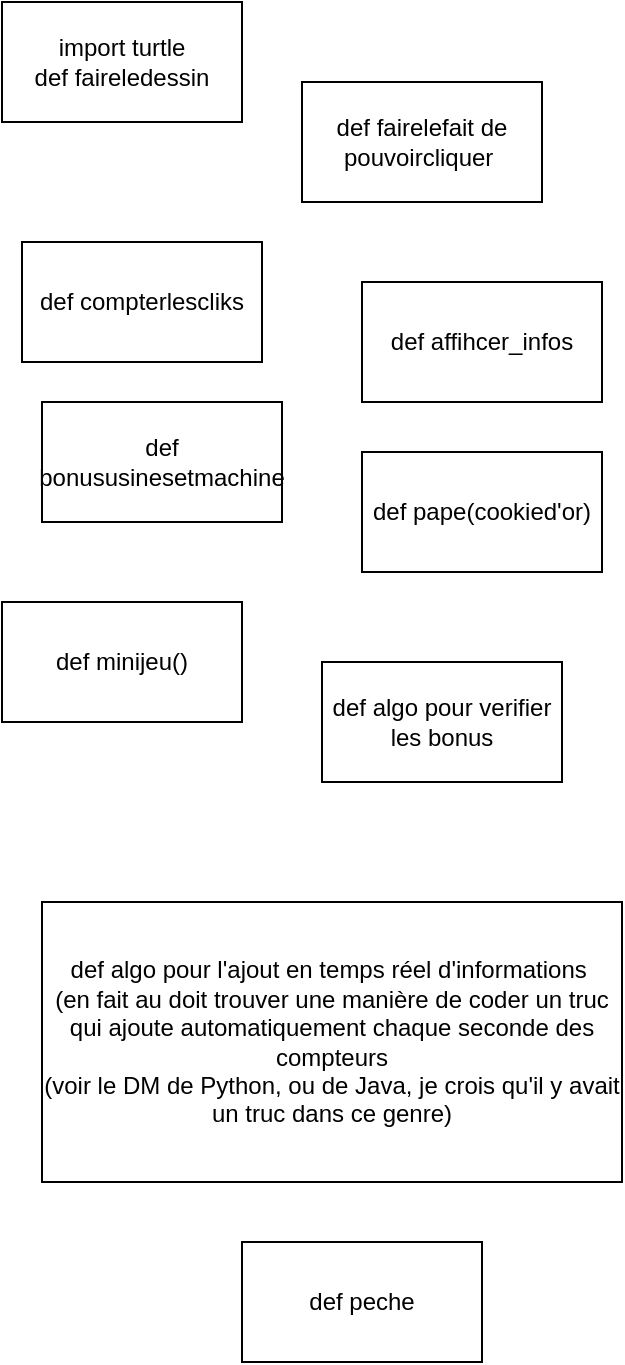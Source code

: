 <mxfile version="18.0.1" type="device"><diagram id="4DmP3uRHjDo5PI44tusF" name="Page-1"><mxGraphModel dx="169" dy="253" grid="1" gridSize="10" guides="1" tooltips="1" connect="1" arrows="1" fold="1" page="1" pageScale="1" pageWidth="827" pageHeight="1169" math="0" shadow="0"><root><mxCell id="0"/><mxCell id="1" parent="0"/><mxCell id="VDarO3oMRcT9wj4pMSPn-1" value="import turtle&lt;br&gt;def faireledessin" style="rounded=0;whiteSpace=wrap;html=1;" vertex="1" parent="1"><mxGeometry x="30" y="300" width="120" height="60" as="geometry"/></mxCell><mxCell id="VDarO3oMRcT9wj4pMSPn-2" value="def fairelefait de pouvoircliquer&amp;nbsp;" style="rounded=0;whiteSpace=wrap;html=1;" vertex="1" parent="1"><mxGeometry x="180" y="340" width="120" height="60" as="geometry"/></mxCell><mxCell id="VDarO3oMRcT9wj4pMSPn-3" value="def compterlescliks" style="rounded=0;whiteSpace=wrap;html=1;" vertex="1" parent="1"><mxGeometry x="40" y="420" width="120" height="60" as="geometry"/></mxCell><mxCell id="VDarO3oMRcT9wj4pMSPn-4" value="def affihcer_infos" style="rounded=0;whiteSpace=wrap;html=1;" vertex="1" parent="1"><mxGeometry x="210" y="440" width="120" height="60" as="geometry"/></mxCell><mxCell id="VDarO3oMRcT9wj4pMSPn-5" value="def bonususinesetmachine" style="rounded=0;whiteSpace=wrap;html=1;" vertex="1" parent="1"><mxGeometry x="50" y="500" width="120" height="60" as="geometry"/></mxCell><mxCell id="VDarO3oMRcT9wj4pMSPn-6" value="def pape(cookied'or)" style="rounded=0;whiteSpace=wrap;html=1;" vertex="1" parent="1"><mxGeometry x="210" y="525" width="120" height="60" as="geometry"/></mxCell><mxCell id="VDarO3oMRcT9wj4pMSPn-7" value="def minijeu()" style="rounded=0;whiteSpace=wrap;html=1;" vertex="1" parent="1"><mxGeometry x="30" y="600" width="120" height="60" as="geometry"/></mxCell><mxCell id="VDarO3oMRcT9wj4pMSPn-8" value="def algo pour verifier les bonus" style="rounded=0;whiteSpace=wrap;html=1;" vertex="1" parent="1"><mxGeometry x="190" y="630" width="120" height="60" as="geometry"/></mxCell><mxCell id="VDarO3oMRcT9wj4pMSPn-9" value="def algo pour l'ajout en temps réel d'informations&amp;nbsp;&lt;br&gt;(en fait au doit trouver une manière de coder un truc qui ajoute automatiquement chaque seconde des compteurs&lt;br&gt;(voir le DM de Python, ou de Java, je crois qu'il y avait un truc dans ce genre)" style="rounded=0;whiteSpace=wrap;html=1;" vertex="1" parent="1"><mxGeometry x="50" y="750" width="290" height="140" as="geometry"/></mxCell><mxCell id="VDarO3oMRcT9wj4pMSPn-10" value="def peche" style="rounded=0;whiteSpace=wrap;html=1;" vertex="1" parent="1"><mxGeometry x="150" y="920" width="120" height="60" as="geometry"/></mxCell></root></mxGraphModel></diagram></mxfile>